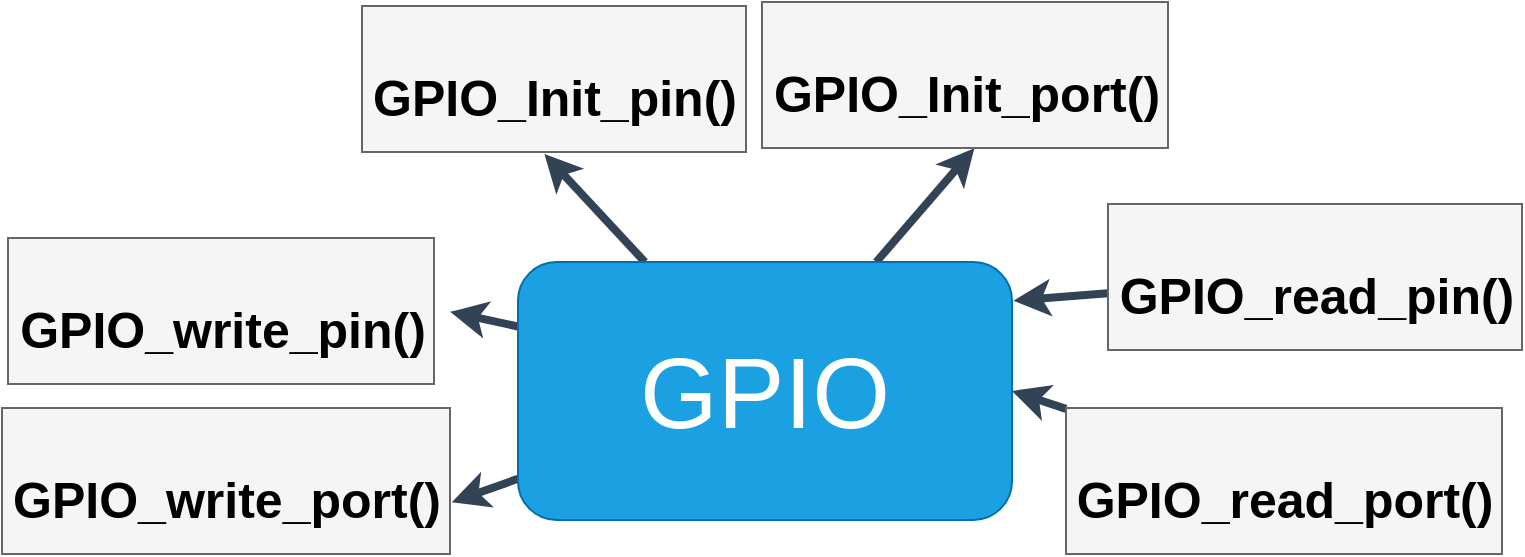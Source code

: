 <mxfile>
    <diagram id="Pdr7ylO04PgLmi6DTPxG" name="GPIO_MODULE">
        <mxGraphModel dx="992" dy="566" grid="0" gridSize="10" guides="1" tooltips="1" connect="1" arrows="1" fold="1" page="0" pageScale="1" pageWidth="850" pageHeight="1100" background="#ffffff" math="0" shadow="0">
            <root>
                <mxCell id="0"/>
                <mxCell id="1" parent="0"/>
                <mxCell id="2" style="edgeStyle=none;rounded=0;html=1;exitX=0;exitY=0.25;exitDx=0;exitDy=0;entryX=1.038;entryY=0.506;entryDx=0;entryDy=0;entryPerimeter=0;fontSize=25;fontColor=#000000;strokeWidth=4;fillColor=#647687;strokeColor=#314354;" parent="1" source="6" target="8" edge="1">
                    <mxGeometry relative="1" as="geometry"/>
                </mxCell>
                <mxCell id="3" style="edgeStyle=none;rounded=0;html=1;entryX=1.004;entryY=0.646;entryDx=0;entryDy=0;entryPerimeter=0;fontSize=25;fontColor=#000000;strokeWidth=4;fillColor=#647687;strokeColor=#314354;" parent="1" source="6" target="9" edge="1">
                    <mxGeometry relative="1" as="geometry"/>
                </mxCell>
                <mxCell id="4" style="edgeStyle=none;rounded=0;html=1;entryX=0.523;entryY=1.002;entryDx=0;entryDy=0;entryPerimeter=0;fontSize=25;fontColor=#000000;strokeWidth=4;fillColor=#647687;strokeColor=#314354;" parent="1" source="6" target="14" edge="1">
                    <mxGeometry relative="1" as="geometry"/>
                </mxCell>
                <mxCell id="5" style="edgeStyle=none;rounded=0;html=1;entryX=0.475;entryY=1.014;entryDx=0;entryDy=0;entryPerimeter=0;fontSize=25;fontColor=#000000;strokeWidth=4;fillColor=#647687;strokeColor=#314354;" parent="1" source="6" target="7" edge="1">
                    <mxGeometry relative="1" as="geometry"/>
                </mxCell>
                <mxCell id="6" value="&lt;font style=&quot;font-size: 50px&quot;&gt;GPIO&lt;/font&gt;" style="rounded=1;whiteSpace=wrap;html=1;fillColor=#1ba1e2;fontColor=#ffffff;strokeColor=#006EAF;" parent="1" vertex="1">
                    <mxGeometry x="270" y="236" width="247" height="129" as="geometry"/>
                </mxCell>
                <mxCell id="7" value="&lt;font style=&quot;font-size: 25px&quot; color=&quot;#000000&quot;&gt;&lt;b&gt;&lt;font style=&quot;font-size: 25px&quot;&gt;GPIO_Init_pin&lt;/font&gt;()&lt;/b&gt;&lt;/font&gt;" style="text;html=1;align=center;verticalAlign=middle;resizable=0;points=[];autosize=1;strokeColor=#666666;fillColor=#f5f5f5;fontSize=50;fontColor=#333333;" parent="1" vertex="1">
                    <mxGeometry x="192" y="108" width="192" height="73" as="geometry"/>
                </mxCell>
                <mxCell id="8" value="&lt;font style=&quot;font-size: 25px&quot; color=&quot;#000000&quot;&gt;&lt;b&gt;&lt;font style=&quot;font-size: 25px&quot;&gt;GPIO_write_pin&lt;/font&gt;()&lt;/b&gt;&lt;/font&gt;" style="text;html=1;align=center;verticalAlign=middle;resizable=0;points=[];autosize=1;strokeColor=#666666;fillColor=#f5f5f5;fontSize=50;fontColor=#333333;" parent="1" vertex="1">
                    <mxGeometry x="15" y="224" width="213" height="73" as="geometry"/>
                </mxCell>
                <mxCell id="9" value="&lt;font style=&quot;font-size: 25px&quot; color=&quot;#000000&quot;&gt;&lt;b&gt;&lt;font style=&quot;font-size: 25px&quot;&gt;GPIO_write_port&lt;/font&gt;()&lt;/b&gt;&lt;/font&gt;" style="text;html=1;align=center;verticalAlign=middle;resizable=0;points=[];autosize=1;strokeColor=#666666;fillColor=#f5f5f5;fontSize=50;fontColor=#333333;" parent="1" vertex="1">
                    <mxGeometry x="12" y="309" width="224" height="73" as="geometry"/>
                </mxCell>
                <mxCell id="10" style="edgeStyle=none;rounded=0;html=1;entryX=1.003;entryY=0.15;entryDx=0;entryDy=0;entryPerimeter=0;fontSize=25;fontColor=#000000;strokeWidth=4;fillColor=#647687;strokeColor=#314354;" parent="1" source="11" target="6" edge="1">
                    <mxGeometry relative="1" as="geometry"/>
                </mxCell>
                <mxCell id="11" value="&lt;font style=&quot;font-size: 25px&quot; color=&quot;#000000&quot;&gt;&lt;b&gt;&lt;font style=&quot;font-size: 25px&quot;&gt;GPIO_read_pin&lt;/font&gt;()&lt;/b&gt;&lt;/font&gt;" style="text;html=1;align=center;verticalAlign=middle;resizable=0;points=[];autosize=1;strokeColor=#666666;fillColor=#f5f5f5;fontSize=50;fontColor=#333333;" parent="1" vertex="1">
                    <mxGeometry x="565" y="207" width="207" height="73" as="geometry"/>
                </mxCell>
                <mxCell id="12" style="edgeStyle=none;rounded=0;html=1;entryX=1;entryY=0.5;entryDx=0;entryDy=0;fontSize=25;fontColor=#000000;strokeWidth=4;fillColor=#647687;strokeColor=#314354;" parent="1" source="13" target="6" edge="1">
                    <mxGeometry relative="1" as="geometry"/>
                </mxCell>
                <mxCell id="13" value="&lt;font style=&quot;font-size: 25px&quot; color=&quot;#000000&quot;&gt;&lt;b&gt;&lt;font style=&quot;font-size: 25px&quot;&gt;GPIO_read_port&lt;/font&gt;()&lt;/b&gt;&lt;/font&gt;" style="text;html=1;align=center;verticalAlign=middle;resizable=0;points=[];autosize=1;fontSize=50;strokeColor=#666666;fillColor=#f5f5f5;fontColor=#333333;" parent="1" vertex="1">
                    <mxGeometry x="544" y="309" width="218" height="73" as="geometry"/>
                </mxCell>
                <mxCell id="14" value="&lt;font style=&quot;font-size: 25px&quot; color=&quot;#000000&quot;&gt;&lt;b&gt;&lt;font style=&quot;font-size: 25px&quot;&gt;GPIO_Init_port&lt;/font&gt;()&lt;/b&gt;&lt;/font&gt;" style="text;html=1;align=center;verticalAlign=middle;resizable=0;points=[];autosize=1;strokeColor=#666666;fillColor=#f5f5f5;fontSize=50;fontColor=#333333;" parent="1" vertex="1">
                    <mxGeometry x="392" y="106" width="203" height="73" as="geometry"/>
                </mxCell>
            </root>
        </mxGraphModel>
    </diagram>
    <diagram id="EiVfas23M52pjPoZiLLa" name="GPIO_defenitions">
        <mxGraphModel dx="1345" dy="539" grid="0" gridSize="10" guides="1" tooltips="1" connect="1" arrows="1" fold="1" page="0" pageScale="1" pageWidth="850" pageHeight="1100" background="#ffffff" math="0" shadow="0">
            <root>
                <mxCell id="_eIhvZgTmJifv9ccw1pw-0"/>
                <mxCell id="_eIhvZgTmJifv9ccw1pw-1" parent="_eIhvZgTmJifv9ccw1pw-0"/>
                <mxCell id="Oyfq5x5uiQuHMBGBFQw8-0" value="&lt;font style=&quot;font-size: 20px&quot;&gt;PORT&lt;br&gt;&lt;/font&gt;&lt;br style=&quot;font-size: 15px&quot;&gt;PORTA&lt;br&gt;PORTB&lt;br&gt;PORTC" style="rounded=0;whiteSpace=wrap;html=1;fillColor=#1ba1e2;fontColor=#ffffff;strokeColor=#006EAF;" parent="_eIhvZgTmJifv9ccw1pw-1" vertex="1">
                    <mxGeometry x="-187" y="35" width="160" height="149" as="geometry"/>
                </mxCell>
                <mxCell id="Oyfq5x5uiQuHMBGBFQw8-1" value="&lt;font style=&quot;font-size: 20px&quot;&gt;PINS&lt;br&gt;&lt;/font&gt;&lt;br style=&quot;font-size: 15px&quot;&gt;PIN_0&lt;br&gt;PIN_1&lt;br&gt;PIN_2&lt;br&gt;PIN_3&lt;br&gt;PIN_4&lt;br&gt;PIN_5&lt;br&gt;PIN_6&lt;br&gt;PIN_7" style="rounded=0;whiteSpace=wrap;html=1;fillColor=#1ba1e2;fontColor=#ffffff;strokeColor=#006EAF;" parent="_eIhvZgTmJifv9ccw1pw-1" vertex="1">
                    <mxGeometry x="3" y="32" width="177" height="178" as="geometry"/>
                </mxCell>
                <mxCell id="2-eL23_X0SEwcYGbnZ2x-0" value="&lt;font style=&quot;font-size: 20px&quot;&gt;PIN_STATE&lt;br&gt;&lt;/font&gt;&lt;br style=&quot;font-size: 15px&quot;&gt;INPUT&lt;br&gt;OUTPUT" style="rounded=0;whiteSpace=wrap;html=1;fillColor=#1ba1e2;fontColor=#ffffff;strokeColor=#006EAF;" vertex="1" parent="_eIhvZgTmJifv9ccw1pw-1">
                    <mxGeometry x="210" y="35" width="159" height="172" as="geometry"/>
                </mxCell>
            </root>
        </mxGraphModel>
    </diagram>
    <diagram id="svjDMuznZn47ayKUry8w" name="GPIO_FUN_DESCRIPTION">
        <mxGraphModel dx="992" dy="966" grid="0" gridSize="10" guides="1" tooltips="1" connect="1" arrows="1" fold="1" page="0" pageScale="1" pageWidth="850" pageHeight="1100" background="#ffffff" math="0" shadow="0">
            <root>
                <mxCell id="hedWc_-fvuc4MKNbMqhR-0"/>
                <mxCell id="hedWc_-fvuc4MKNbMqhR-1" parent="hedWc_-fvuc4MKNbMqhR-0"/>
                <mxCell id="hedWc_-fvuc4MKNbMqhR-2" value="&lt;font color=&quot;#000000&quot; style=&quot;font-size: 25px&quot;&gt;void GPIO_init_pin (PINS)&lt;/font&gt;" style="text;html=1;align=center;verticalAlign=middle;resizable=0;points=[];autosize=1;strokeColor=none;fillColor=none;" parent="hedWc_-fvuc4MKNbMqhR-1" vertex="1">
                    <mxGeometry x="16" y="-26" width="300" height="22" as="geometry"/>
                </mxCell>
                <mxCell id="hedWc_-fvuc4MKNbMqhR-3" value="void GPIO_init_port (port)" style="text;html=1;align=center;verticalAlign=middle;resizable=0;points=[];autosize=1;strokeColor=none;fillColor=none;fontSize=25;fontColor=#000000;" parent="hedWc_-fvuc4MKNbMqhR-1" vertex="1">
                    <mxGeometry x="16" y="23" width="295" height="34" as="geometry"/>
                </mxCell>
                <mxCell id="hedWc_-fvuc4MKNbMqhR-4" value="void GPIO_write_pin (PINS)" style="text;html=1;align=center;verticalAlign=middle;resizable=0;points=[];autosize=1;strokeColor=none;fillColor=none;fontSize=25;fontColor=#000000;" parent="hedWc_-fvuc4MKNbMqhR-1" vertex="1">
                    <mxGeometry x="16" y="78" width="321" height="34" as="geometry"/>
                </mxCell>
                <mxCell id="hedWc_-fvuc4MKNbMqhR-5" value="void GPIO_write_port (port)" style="text;html=1;align=center;verticalAlign=middle;resizable=0;points=[];autosize=1;strokeColor=none;fillColor=none;fontSize=25;fontColor=#000000;" parent="hedWc_-fvuc4MKNbMqhR-1" vertex="1">
                    <mxGeometry x="16" y="132" width="316" height="34" as="geometry"/>
                </mxCell>
                <mxCell id="hedWc_-fvuc4MKNbMqhR-6" value="char GPIO_read_pin (PINS)" style="text;html=1;align=center;verticalAlign=middle;resizable=0;points=[];autosize=1;strokeColor=none;fillColor=none;fontSize=25;fontColor=#000000;" parent="hedWc_-fvuc4MKNbMqhR-1" vertex="1">
                    <mxGeometry x="16" y="187" width="321" height="34" as="geometry"/>
                </mxCell>
                <mxCell id="zze1iLwFV2EbgnLZ_dj_-1" value="char GPIO_write_port (port)" style="text;html=1;align=center;verticalAlign=middle;resizable=0;points=[];autosize=1;strokeColor=none;fillColor=none;fontSize=25;fontColor=#000000;" parent="hedWc_-fvuc4MKNbMqhR-1" vertex="1">
                    <mxGeometry x="16" y="242" width="318" height="34" as="geometry"/>
                </mxCell>
            </root>
        </mxGraphModel>
    </diagram>
</mxfile>